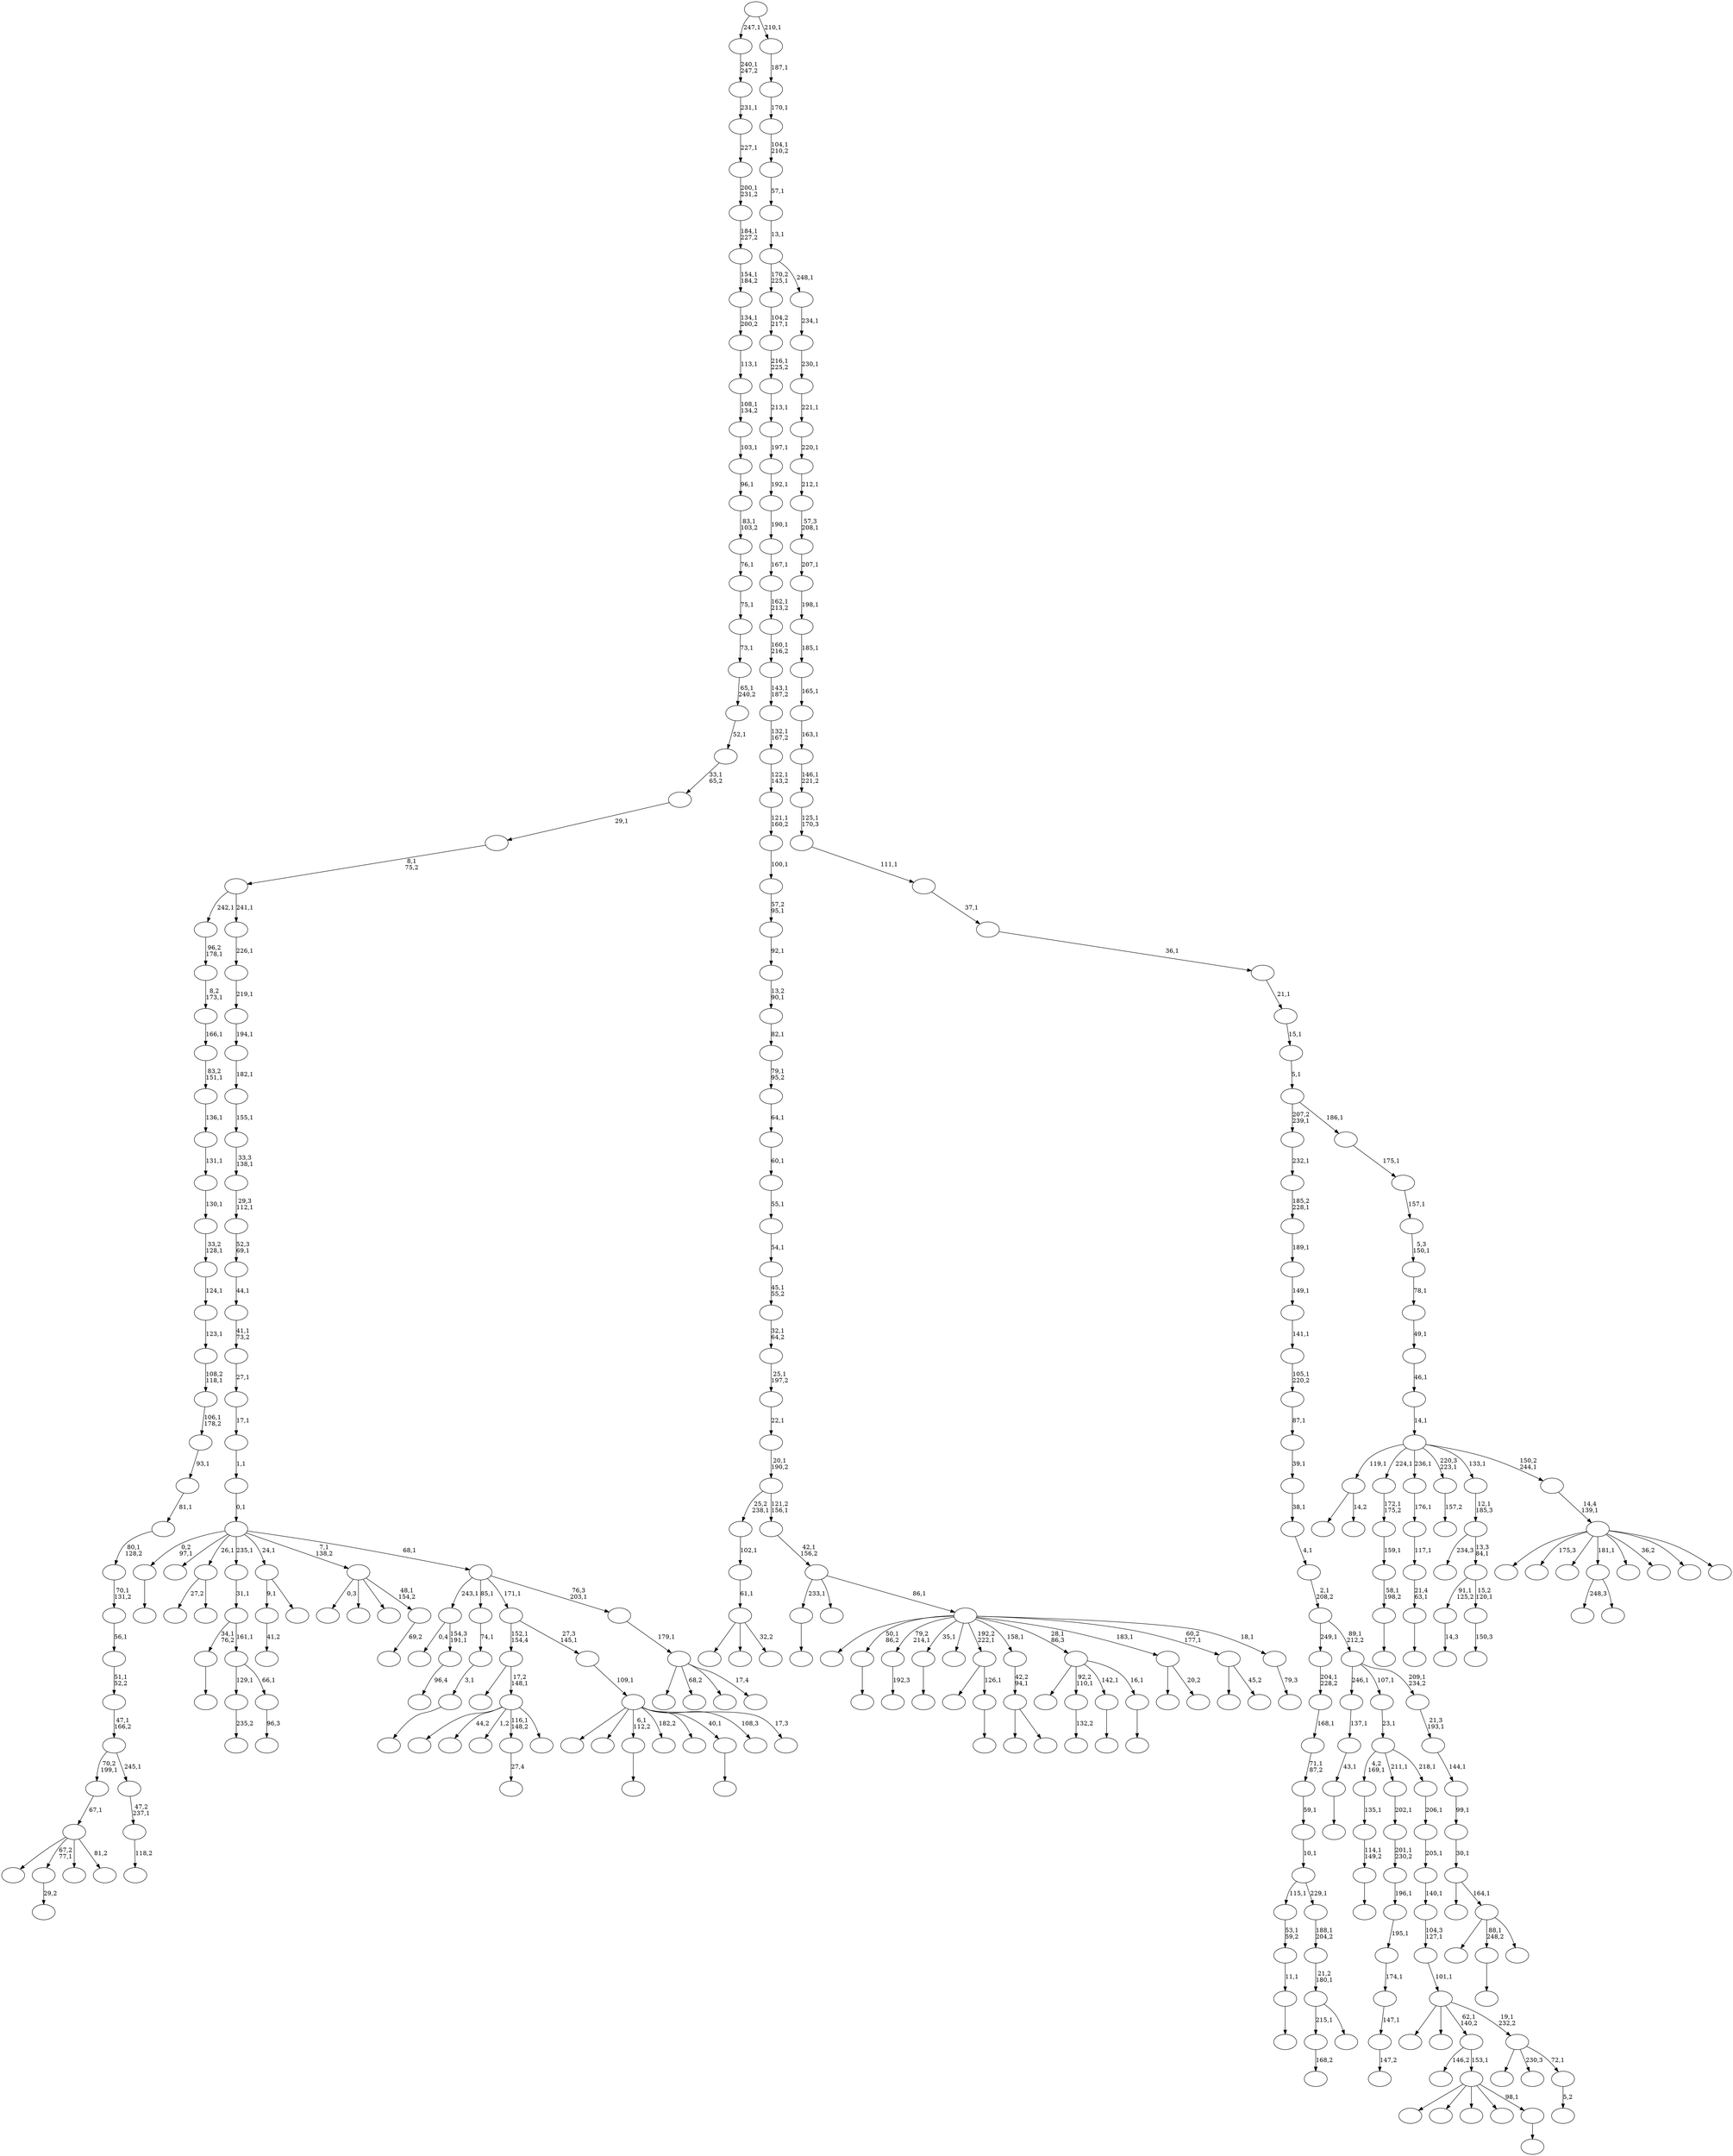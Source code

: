digraph T {
	350 [label=""]
	349 [label=""]
	348 [label=""]
	347 [label=""]
	346 [label=""]
	345 [label=""]
	344 [label=""]
	343 [label=""]
	342 [label=""]
	341 [label=""]
	340 [label=""]
	339 [label=""]
	338 [label=""]
	337 [label=""]
	336 [label=""]
	335 [label=""]
	334 [label=""]
	333 [label=""]
	332 [label=""]
	331 [label=""]
	330 [label=""]
	329 [label=""]
	328 [label=""]
	327 [label=""]
	326 [label=""]
	325 [label=""]
	324 [label=""]
	323 [label=""]
	322 [label=""]
	321 [label=""]
	320 [label=""]
	319 [label=""]
	318 [label=""]
	317 [label=""]
	316 [label=""]
	315 [label=""]
	314 [label=""]
	313 [label=""]
	312 [label=""]
	311 [label=""]
	310 [label=""]
	309 [label=""]
	308 [label=""]
	307 [label=""]
	306 [label=""]
	305 [label=""]
	304 [label=""]
	303 [label=""]
	302 [label=""]
	301 [label=""]
	300 [label=""]
	299 [label=""]
	298 [label=""]
	297 [label=""]
	296 [label=""]
	295 [label=""]
	294 [label=""]
	293 [label=""]
	292 [label=""]
	291 [label=""]
	290 [label=""]
	289 [label=""]
	288 [label=""]
	287 [label=""]
	286 [label=""]
	285 [label=""]
	284 [label=""]
	283 [label=""]
	282 [label=""]
	281 [label=""]
	280 [label=""]
	279 [label=""]
	278 [label=""]
	277 [label=""]
	276 [label=""]
	275 [label=""]
	274 [label=""]
	273 [label=""]
	272 [label=""]
	271 [label=""]
	270 [label=""]
	269 [label=""]
	268 [label=""]
	267 [label=""]
	266 [label=""]
	265 [label=""]
	264 [label=""]
	263 [label=""]
	262 [label=""]
	261 [label=""]
	260 [label=""]
	259 [label=""]
	258 [label=""]
	257 [label=""]
	256 [label=""]
	255 [label=""]
	254 [label=""]
	253 [label=""]
	252 [label=""]
	251 [label=""]
	250 [label=""]
	249 [label=""]
	248 [label=""]
	247 [label=""]
	246 [label=""]
	245 [label=""]
	244 [label=""]
	243 [label=""]
	242 [label=""]
	241 [label=""]
	240 [label=""]
	239 [label=""]
	238 [label=""]
	237 [label=""]
	236 [label=""]
	235 [label=""]
	234 [label=""]
	233 [label=""]
	232 [label=""]
	231 [label=""]
	230 [label=""]
	229 [label=""]
	228 [label=""]
	227 [label=""]
	226 [label=""]
	225 [label=""]
	224 [label=""]
	223 [label=""]
	222 [label=""]
	221 [label=""]
	220 [label=""]
	219 [label=""]
	218 [label=""]
	217 [label=""]
	216 [label=""]
	215 [label=""]
	214 [label=""]
	213 [label=""]
	212 [label=""]
	211 [label=""]
	210 [label=""]
	209 [label=""]
	208 [label=""]
	207 [label=""]
	206 [label=""]
	205 [label=""]
	204 [label=""]
	203 [label=""]
	202 [label=""]
	201 [label=""]
	200 [label=""]
	199 [label=""]
	198 [label=""]
	197 [label=""]
	196 [label=""]
	195 [label=""]
	194 [label=""]
	193 [label=""]
	192 [label=""]
	191 [label=""]
	190 [label=""]
	189 [label=""]
	188 [label=""]
	187 [label=""]
	186 [label=""]
	185 [label=""]
	184 [label=""]
	183 [label=""]
	182 [label=""]
	181 [label=""]
	180 [label=""]
	179 [label=""]
	178 [label=""]
	177 [label=""]
	176 [label=""]
	175 [label=""]
	174 [label=""]
	173 [label=""]
	172 [label=""]
	171 [label=""]
	170 [label=""]
	169 [label=""]
	168 [label=""]
	167 [label=""]
	166 [label=""]
	165 [label=""]
	164 [label=""]
	163 [label=""]
	162 [label=""]
	161 [label=""]
	160 [label=""]
	159 [label=""]
	158 [label=""]
	157 [label=""]
	156 [label=""]
	155 [label=""]
	154 [label=""]
	153 [label=""]
	152 [label=""]
	151 [label=""]
	150 [label=""]
	149 [label=""]
	148 [label=""]
	147 [label=""]
	146 [label=""]
	145 [label=""]
	144 [label=""]
	143 [label=""]
	142 [label=""]
	141 [label=""]
	140 [label=""]
	139 [label=""]
	138 [label=""]
	137 [label=""]
	136 [label=""]
	135 [label=""]
	134 [label=""]
	133 [label=""]
	132 [label=""]
	131 [label=""]
	130 [label=""]
	129 [label=""]
	128 [label=""]
	127 [label=""]
	126 [label=""]
	125 [label=""]
	124 [label=""]
	123 [label=""]
	122 [label=""]
	121 [label=""]
	120 [label=""]
	119 [label=""]
	118 [label=""]
	117 [label=""]
	116 [label=""]
	115 [label=""]
	114 [label=""]
	113 [label=""]
	112 [label=""]
	111 [label=""]
	110 [label=""]
	109 [label=""]
	108 [label=""]
	107 [label=""]
	106 [label=""]
	105 [label=""]
	104 [label=""]
	103 [label=""]
	102 [label=""]
	101 [label=""]
	100 [label=""]
	99 [label=""]
	98 [label=""]
	97 [label=""]
	96 [label=""]
	95 [label=""]
	94 [label=""]
	93 [label=""]
	92 [label=""]
	91 [label=""]
	90 [label=""]
	89 [label=""]
	88 [label=""]
	87 [label=""]
	86 [label=""]
	85 [label=""]
	84 [label=""]
	83 [label=""]
	82 [label=""]
	81 [label=""]
	80 [label=""]
	79 [label=""]
	78 [label=""]
	77 [label=""]
	76 [label=""]
	75 [label=""]
	74 [label=""]
	73 [label=""]
	72 [label=""]
	71 [label=""]
	70 [label=""]
	69 [label=""]
	68 [label=""]
	67 [label=""]
	66 [label=""]
	65 [label=""]
	64 [label=""]
	63 [label=""]
	62 [label=""]
	61 [label=""]
	60 [label=""]
	59 [label=""]
	58 [label=""]
	57 [label=""]
	56 [label=""]
	55 [label=""]
	54 [label=""]
	53 [label=""]
	52 [label=""]
	51 [label=""]
	50 [label=""]
	49 [label=""]
	48 [label=""]
	47 [label=""]
	46 [label=""]
	45 [label=""]
	44 [label=""]
	43 [label=""]
	42 [label=""]
	41 [label=""]
	40 [label=""]
	39 [label=""]
	38 [label=""]
	37 [label=""]
	36 [label=""]
	35 [label=""]
	34 [label=""]
	33 [label=""]
	32 [label=""]
	31 [label=""]
	30 [label=""]
	29 [label=""]
	28 [label=""]
	27 [label=""]
	26 [label=""]
	25 [label=""]
	24 [label=""]
	23 [label=""]
	22 [label=""]
	21 [label=""]
	20 [label=""]
	19 [label=""]
	18 [label=""]
	17 [label=""]
	16 [label=""]
	15 [label=""]
	14 [label=""]
	13 [label=""]
	12 [label=""]
	11 [label=""]
	10 [label=""]
	9 [label=""]
	8 [label=""]
	7 [label=""]
	6 [label=""]
	5 [label=""]
	4 [label=""]
	3 [label=""]
	2 [label=""]
	1 [label=""]
	0 [label=""]
	346 -> 347 [label="14,3"]
	342 -> 343 [label="235,2"]
	335 -> 336 [label=""]
	332 -> 333 [label=""]
	324 -> 330 [label=""]
	324 -> 325 [label="14,2"]
	322 -> 323 [label=""]
	317 -> 318 [label=""]
	315 -> 316 [label=""]
	314 -> 315 [label="11,1"]
	313 -> 314 [label="53,1\n59,2"]
	311 -> 312 [label=""]
	310 -> 311 [label="114,1\n149,2"]
	309 -> 310 [label="135,1"]
	307 -> 308 [label="29,2"]
	305 -> 306 [label="147,2"]
	304 -> 305 [label="147,1"]
	303 -> 304 [label="174,1"]
	302 -> 303 [label="195,1"]
	301 -> 302 [label="196,1"]
	300 -> 301 [label="201,1\n230,2"]
	299 -> 300 [label="202,1"]
	296 -> 297 [label="192,3"]
	294 -> 295 [label=""]
	292 -> 293 [label=""]
	291 -> 292 [label="58,1\n198,2"]
	290 -> 291 [label="159,1"]
	289 -> 290 [label="172,1\n175,2"]
	287 -> 288 [label=""]
	286 -> 287 [label="21,4\n63,1"]
	285 -> 286 [label="117,1"]
	284 -> 285 [label="176,1"]
	282 -> 283 [label="132,2"]
	276 -> 277 [label=""]
	274 -> 275 [label=""]
	273 -> 350 [label=""]
	273 -> 274 [label="126,1"]
	271 -> 272 [label="41,2"]
	267 -> 268 [label="157,2"]
	264 -> 319 [label=""]
	264 -> 265 [label=""]
	263 -> 264 [label="42,2\n94,1"]
	261 -> 262 [label=""]
	260 -> 349 [label=""]
	260 -> 282 [label="92,2\n110,1"]
	260 -> 276 [label="142,1"]
	260 -> 261 [label="16,1"]
	257 -> 328 [label="27,2"]
	257 -> 258 [label=""]
	253 -> 329 [label=""]
	253 -> 254 [label="20,2"]
	251 -> 252 [label=""]
	248 -> 249 [label=""]
	247 -> 248 [label="43,1"]
	246 -> 247 [label="137,1"]
	244 -> 326 [label=""]
	244 -> 245 [label="45,2"]
	240 -> 241 [label="96,3"]
	239 -> 342 [label="129,1"]
	239 -> 240 [label="66,1"]
	238 -> 322 [label="34,1\n76,2"]
	238 -> 239 [label="161,1"]
	237 -> 238 [label="31,1"]
	235 -> 236 [label="96,4"]
	234 -> 339 [label="0,4"]
	234 -> 235 [label="154,3\n191,1"]
	232 -> 271 [label="9,1"]
	232 -> 233 [label=""]
	227 -> 228 [label=""]
	226 -> 341 [label=""]
	226 -> 298 [label=""]
	226 -> 270 [label=""]
	226 -> 250 [label=""]
	226 -> 227 [label="98,1"]
	225 -> 269 [label="146,2"]
	225 -> 226 [label="153,1"]
	222 -> 281 [label=""]
	222 -> 266 [label=""]
	222 -> 223 [label="32,2"]
	221 -> 222 [label="61,1"]
	220 -> 221 [label="102,1"]
	218 -> 219 [label=""]
	217 -> 218 [label="3,1"]
	216 -> 217 [label="74,1"]
	208 -> 209 [label=""]
	206 -> 210 [label="248,3"]
	206 -> 207 [label=""]
	204 -> 205 [label="5,2"]
	203 -> 345 [label=""]
	203 -> 215 [label="230,3"]
	203 -> 204 [label="72,1"]
	202 -> 334 [label=""]
	202 -> 243 [label=""]
	202 -> 225 [label="62,1\n140,2"]
	202 -> 203 [label="19,1\n232,2"]
	201 -> 202 [label="101,1"]
	200 -> 201 [label="104,3\n127,1"]
	199 -> 200 [label="140,1"]
	198 -> 199 [label="205,1"]
	197 -> 198 [label="206,1"]
	196 -> 309 [label="4,2\n169,1"]
	196 -> 299 [label="211,1"]
	196 -> 197 [label="218,1"]
	195 -> 196 [label="23,1"]
	193 -> 194 [label="69,2"]
	192 -> 327 [label="0,3"]
	192 -> 224 [label=""]
	192 -> 213 [label=""]
	192 -> 193 [label="48,1\n154,2"]
	190 -> 321 [label=""]
	190 -> 307 [label="67,2\n77,1"]
	190 -> 214 [label=""]
	190 -> 191 [label="81,2"]
	189 -> 190 [label="67,1"]
	187 -> 188 [label="118,2"]
	186 -> 187 [label="47,2\n237,1"]
	185 -> 189 [label="70,2\n199,1"]
	185 -> 186 [label="245,1"]
	184 -> 185 [label="47,1\n166,2"]
	183 -> 184 [label="51,1\n52,2"]
	182 -> 183 [label="56,1"]
	181 -> 182 [label="70,1\n131,2"]
	180 -> 181 [label="80,1\n128,2"]
	179 -> 180 [label="81,1"]
	178 -> 179 [label="93,1"]
	177 -> 178 [label="106,1\n178,2"]
	176 -> 177 [label="108,2\n118,1"]
	175 -> 176 [label="123,1"]
	174 -> 175 [label="124,1"]
	173 -> 174 [label="33,2\n128,1"]
	172 -> 173 [label="130,1"]
	171 -> 172 [label="131,1"]
	170 -> 171 [label="136,1"]
	169 -> 170 [label="83,2\n151,1"]
	168 -> 169 [label="166,1"]
	167 -> 168 [label="8,2\n173,1"]
	166 -> 167 [label="96,2\n178,1"]
	163 -> 164 [label="27,4"]
	161 -> 162 [label="168,2"]
	157 -> 158 [label="150,3"]
	156 -> 346 [label="91,1\n125,2"]
	156 -> 157 [label="15,2\n120,1"]
	155 -> 337 [label="234,3"]
	155 -> 156 [label="13,3\n84,1"]
	154 -> 155 [label="12,1\n185,3"]
	150 -> 161 [label="215,1"]
	150 -> 151 [label=""]
	149 -> 150 [label="21,2\n180,1"]
	148 -> 149 [label="188,1\n204,2"]
	147 -> 313 [label="115,1"]
	147 -> 148 [label="229,1"]
	146 -> 147 [label="10,1"]
	145 -> 146 [label="59,1"]
	144 -> 145 [label="71,1\n87,2"]
	143 -> 144 [label="168,1"]
	142 -> 143 [label="204,1\n228,2"]
	140 -> 320 [label=""]
	140 -> 256 [label="44,2"]
	140 -> 255 [label="1,2"]
	140 -> 163 [label="116,1\n148,2"]
	140 -> 141 [label=""]
	139 -> 211 [label=""]
	139 -> 140 [label="17,2\n148,1"]
	136 -> 137 [label=""]
	134 -> 165 [label=""]
	134 -> 136 [label="88,1\n248,2"]
	134 -> 135 [label=""]
	133 -> 229 [label=""]
	133 -> 134 [label="164,1"]
	132 -> 133 [label="30,1"]
	131 -> 132 [label="99,1"]
	130 -> 131 [label="144,1"]
	129 -> 130 [label="21,3\n193,1"]
	128 -> 246 [label="246,1"]
	128 -> 195 [label="107,1"]
	128 -> 129 [label="209,1\n234,2"]
	127 -> 142 [label="249,1"]
	127 -> 128 [label="89,1\n212,2"]
	126 -> 127 [label="2,1\n208,2"]
	125 -> 126 [label="4,1"]
	124 -> 125 [label="38,1"]
	123 -> 124 [label="39,1"]
	122 -> 123 [label="87,1"]
	121 -> 122 [label="105,1\n220,2"]
	120 -> 121 [label="141,1"]
	119 -> 120 [label="149,1"]
	118 -> 119 [label="189,1"]
	117 -> 118 [label="185,2\n228,1"]
	116 -> 117 [label="232,1"]
	114 -> 344 [label=""]
	114 -> 280 [label=""]
	114 -> 251 [label="6,1\n112,2"]
	114 -> 242 [label="182,2"]
	114 -> 231 [label=""]
	114 -> 208 [label="40,1"]
	114 -> 138 [label="108,3"]
	114 -> 115 [label="17,3"]
	113 -> 114 [label="109,1"]
	112 -> 139 [label="152,1\n154,4"]
	112 -> 113 [label="27,3\n145,1"]
	110 -> 348 [label=""]
	110 -> 279 [label="68,2"]
	110 -> 153 [label=""]
	110 -> 111 [label="17,4"]
	109 -> 110 [label="179,1"]
	108 -> 234 [label="243,1"]
	108 -> 216 [label="85,1"]
	108 -> 112 [label="171,1"]
	108 -> 109 [label="76,3\n203,1"]
	107 -> 317 [label="0,2\n97,1"]
	107 -> 259 [label=""]
	107 -> 257 [label="26,1"]
	107 -> 237 [label="235,1"]
	107 -> 232 [label="24,1"]
	107 -> 192 [label="7,1\n138,2"]
	107 -> 108 [label="68,1"]
	106 -> 107 [label="0,1"]
	105 -> 106 [label="1,1"]
	104 -> 105 [label="17,1"]
	103 -> 104 [label="27,1"]
	102 -> 103 [label="41,1\n73,2"]
	101 -> 102 [label="44,1"]
	100 -> 101 [label="52,3\n69,1"]
	99 -> 100 [label="29,3\n112,1"]
	98 -> 99 [label="33,3\n138,1"]
	97 -> 98 [label="155,1"]
	96 -> 97 [label="182,1"]
	95 -> 96 [label="194,1"]
	94 -> 95 [label="219,1"]
	93 -> 94 [label="226,1"]
	92 -> 166 [label="242,1"]
	92 -> 93 [label="241,1"]
	91 -> 92 [label="8,1\n75,2"]
	90 -> 91 [label="29,1"]
	89 -> 90 [label="33,1\n65,2"]
	88 -> 89 [label="52,1"]
	87 -> 88 [label="65,1\n240,2"]
	86 -> 87 [label="73,1"]
	85 -> 86 [label="75,1"]
	84 -> 85 [label="76,1"]
	83 -> 84 [label="83,1\n103,2"]
	82 -> 83 [label="96,1"]
	81 -> 82 [label="103,1"]
	80 -> 81 [label="108,1\n134,2"]
	79 -> 80 [label="113,1"]
	78 -> 79 [label="134,1\n200,2"]
	77 -> 78 [label="154,1\n184,2"]
	76 -> 77 [label="184,1\n227,2"]
	75 -> 76 [label="200,1\n231,2"]
	74 -> 75 [label="227,1"]
	73 -> 74 [label="231,1"]
	72 -> 73 [label="240,1\n247,2"]
	70 -> 71 [label="79,3"]
	69 -> 338 [label=""]
	69 -> 332 [label="50,1\n86,2"]
	69 -> 296 [label="79,2\n214,1"]
	69 -> 294 [label="35,1"]
	69 -> 278 [label=""]
	69 -> 273 [label="192,2\n222,1"]
	69 -> 263 [label="158,1"]
	69 -> 260 [label="28,1\n86,3"]
	69 -> 253 [label="183,1"]
	69 -> 244 [label="60,2\n177,1"]
	69 -> 70 [label="18,1"]
	68 -> 335 [label="233,1"]
	68 -> 331 [label=""]
	68 -> 69 [label="86,1"]
	67 -> 68 [label="42,1\n156,2"]
	66 -> 220 [label="25,2\n238,1"]
	66 -> 67 [label="121,2\n156,1"]
	65 -> 66 [label="20,1\n190,2"]
	64 -> 65 [label="22,1"]
	63 -> 64 [label="25,1\n197,2"]
	62 -> 63 [label="32,1\n64,2"]
	61 -> 62 [label="45,1\n55,2"]
	60 -> 61 [label="54,1"]
	59 -> 60 [label="55,1"]
	58 -> 59 [label="60,1"]
	57 -> 58 [label="64,1"]
	56 -> 57 [label="79,1\n95,2"]
	55 -> 56 [label="82,1"]
	54 -> 55 [label="13,2\n90,1"]
	53 -> 54 [label="92,1"]
	52 -> 53 [label="57,2\n95,1"]
	51 -> 52 [label="100,1"]
	50 -> 51 [label="121,1\n160,2"]
	49 -> 50 [label="122,1\n143,2"]
	48 -> 49 [label="132,1\n167,2"]
	47 -> 48 [label="143,1\n187,2"]
	46 -> 47 [label="160,1\n216,2"]
	45 -> 46 [label="162,1\n213,2"]
	44 -> 45 [label="167,1"]
	43 -> 44 [label="190,1"]
	42 -> 43 [label="192,1"]
	41 -> 42 [label="197,1"]
	40 -> 41 [label="213,1"]
	39 -> 40 [label="216,1\n225,2"]
	38 -> 39 [label="104,2\n217,1"]
	36 -> 340 [label=""]
	36 -> 230 [label="175,3"]
	36 -> 212 [label=""]
	36 -> 206 [label="181,1"]
	36 -> 160 [label=""]
	36 -> 159 [label="36,2"]
	36 -> 152 [label=""]
	36 -> 37 [label=""]
	35 -> 36 [label="14,4\n139,1"]
	34 -> 324 [label="119,1"]
	34 -> 289 [label="224,1"]
	34 -> 284 [label="236,1"]
	34 -> 267 [label="220,3\n223,1"]
	34 -> 154 [label="133,1"]
	34 -> 35 [label="150,2\n244,1"]
	33 -> 34 [label="14,1"]
	32 -> 33 [label="46,1"]
	31 -> 32 [label="49,1"]
	30 -> 31 [label="78,1"]
	29 -> 30 [label="5,3\n150,1"]
	28 -> 29 [label="157,1"]
	27 -> 28 [label="175,1"]
	26 -> 116 [label="207,2\n239,1"]
	26 -> 27 [label="186,1"]
	25 -> 26 [label="5,1"]
	24 -> 25 [label="15,1"]
	23 -> 24 [label="21,1"]
	22 -> 23 [label="36,1"]
	21 -> 22 [label="37,1"]
	20 -> 21 [label="111,1"]
	19 -> 20 [label="125,1\n170,3"]
	18 -> 19 [label="146,1\n221,2"]
	17 -> 18 [label="163,1"]
	16 -> 17 [label="165,1"]
	15 -> 16 [label="185,1"]
	14 -> 15 [label="198,1"]
	13 -> 14 [label="207,1"]
	12 -> 13 [label="57,3\n208,1"]
	11 -> 12 [label="212,1"]
	10 -> 11 [label="220,1"]
	9 -> 10 [label="221,1"]
	8 -> 9 [label="230,1"]
	7 -> 8 [label="234,1"]
	6 -> 38 [label="170,2\n225,1"]
	6 -> 7 [label="248,1"]
	5 -> 6 [label="13,1"]
	4 -> 5 [label="57,1"]
	3 -> 4 [label="104,1\n210,2"]
	2 -> 3 [label="170,1"]
	1 -> 2 [label="187,1"]
	0 -> 72 [label="247,1"]
	0 -> 1 [label="210,1"]
}

